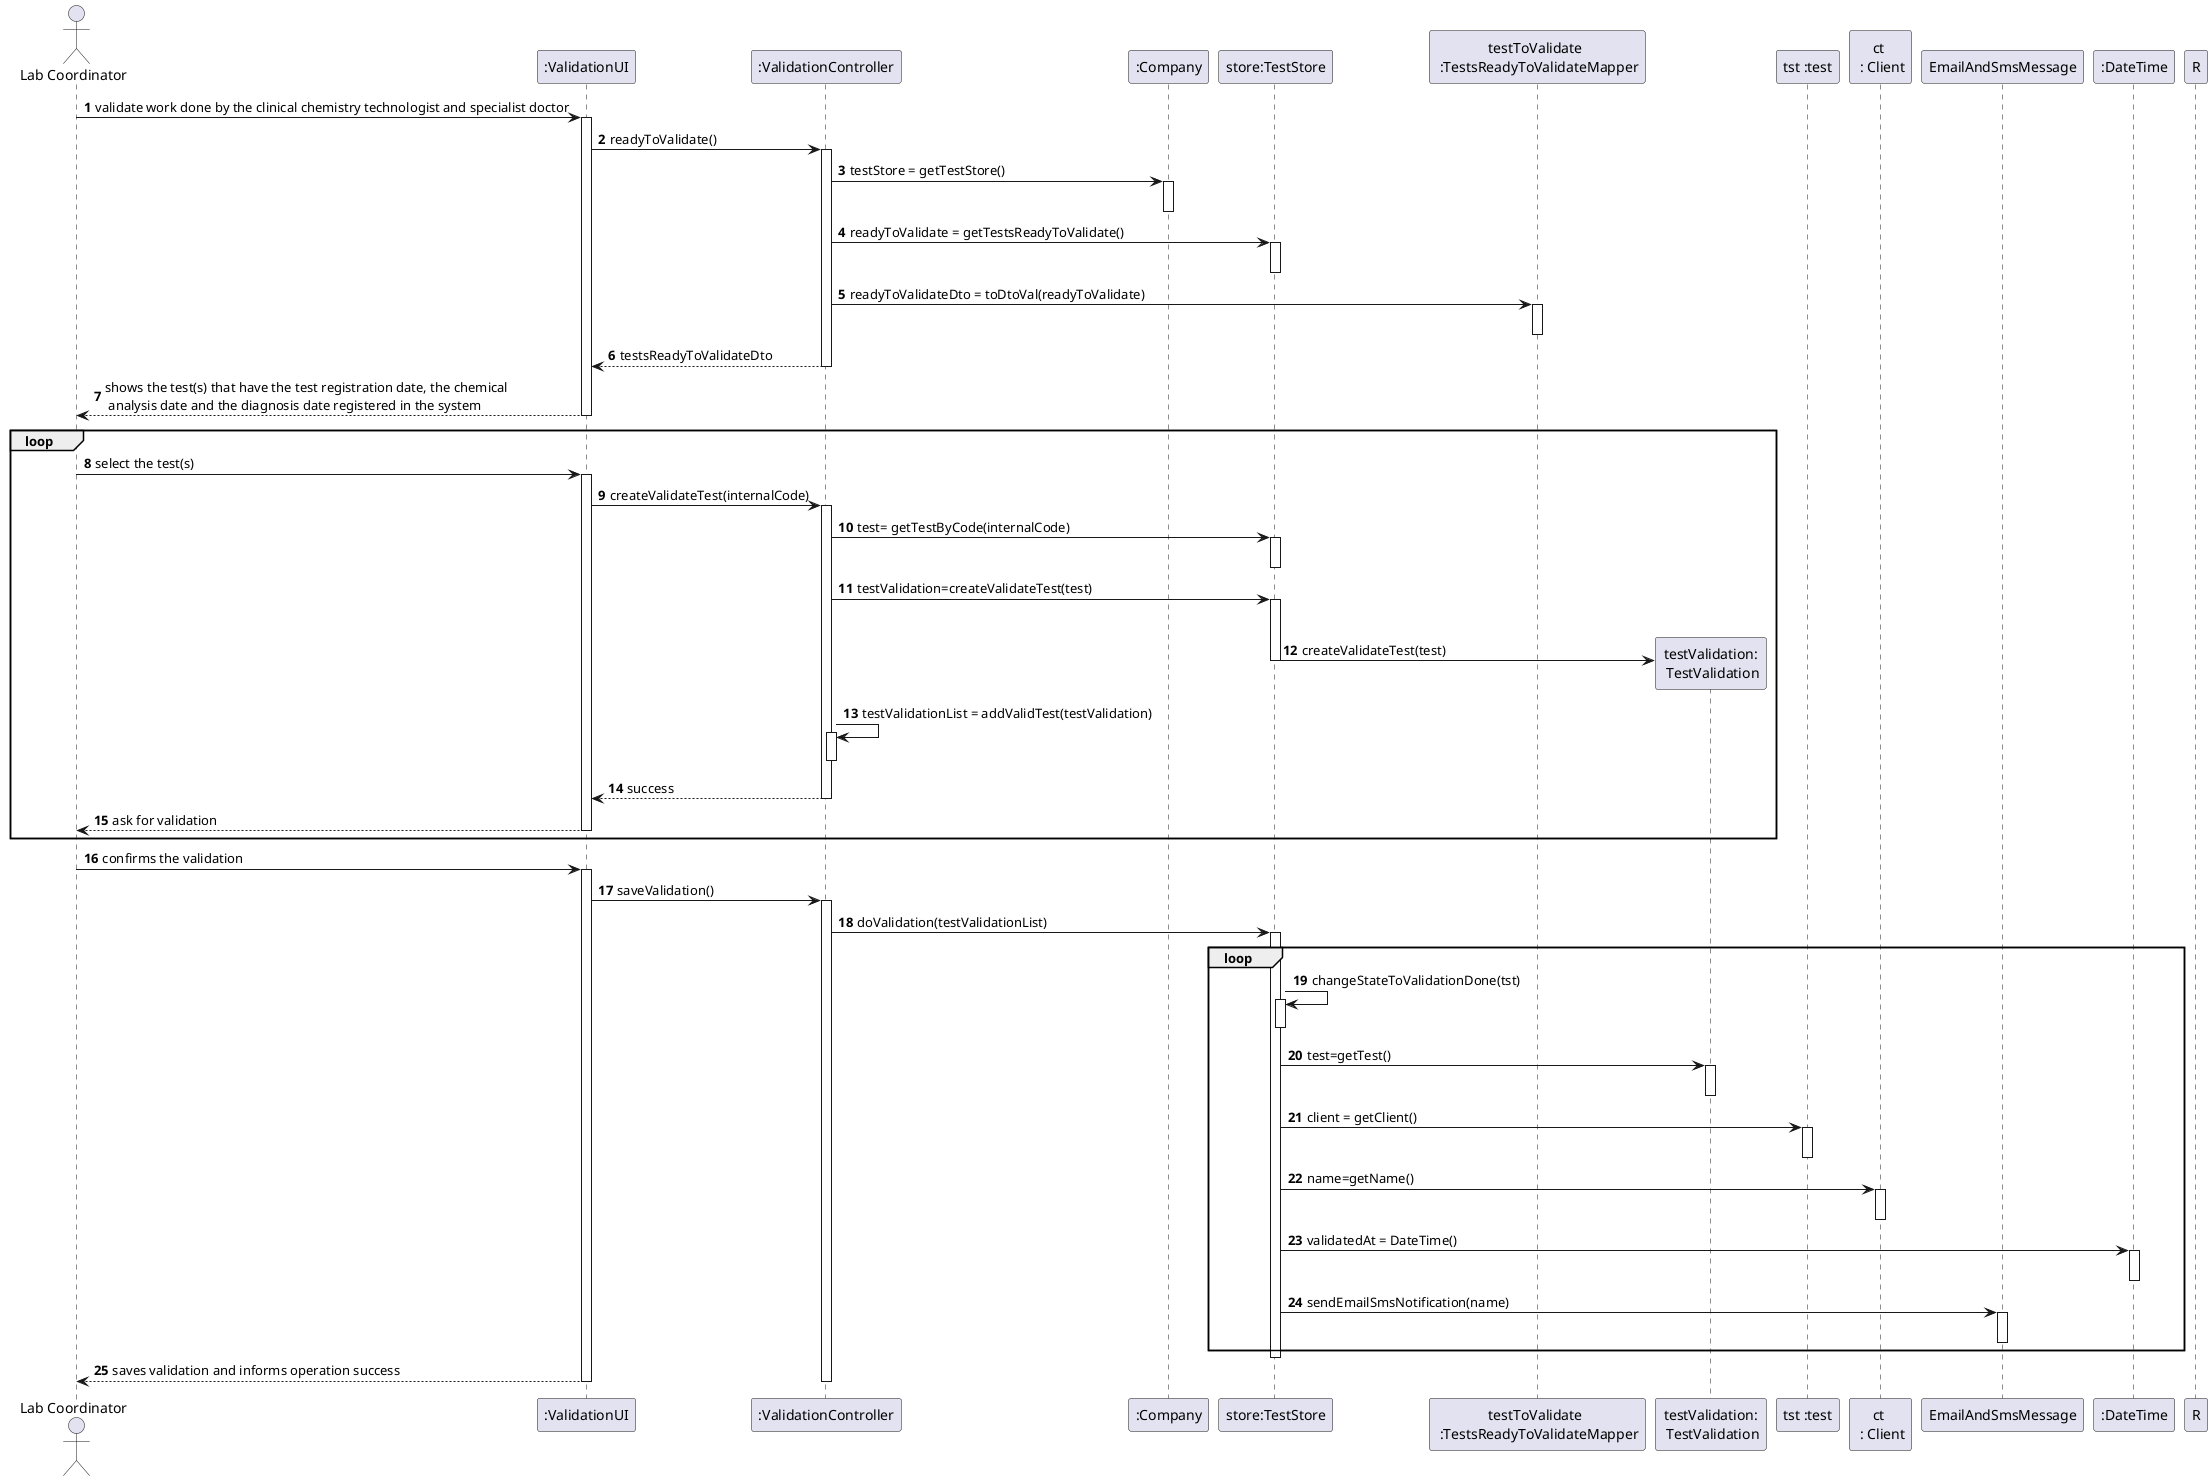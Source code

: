 @startuml
autonumber
'hide footbox
actor "Lab Coordinator" as LC

participant ":ValidationUI" as UI
participant ":ValidationController" as CTRL
participant ":Company" as C
participant "store:TestStore" as TS
participant "testToValidate \n :TestsReadyToValidateMapper" as TVM
participant "testValidation:\n TestValidation" as TV
participant "tst :test" as TST
participant "ct \n : Client" as CT
participant "EmailAndSmsMessage" as EM
participant ":DateTime" as DT

LC -> UI : validate work done by the clinical chemistry technologist and specialist doctor
activate UI
    UI -> CTRL : readyToValidate()
    activate CTRL
    CTRL -> C : testStore = getTestStore()
    activate C
    deactivate C
    CTRL -> TS : readyToValidate = getTestsReadyToValidate()
    activate TS
    deactivate TS
    CTRL -> TVM : readyToValidateDto = toDtoVal(readyToValidate)
    activate TVM
    deactivate TVM
    deactivate TVM
    CTRL --> UI : testsReadyToValidateDto
    deactivate CTRL
    UI --> LC : shows the test(s) that have the test registration date, the chemical\n analysis date and the diagnosis date registered in the system
deactivate UI
loop
LC -> UI : select the test(s)
activate UI

UI -> CTRL : createValidateTest(internalCode)
activate CTRL
CTRL -> TS : test= getTestByCode(internalCode)
activate TS
deactivate TS
CTRL -> TS : testValidation=createValidateTest(test)
activate TS
deactivate R
TS-> TV** : createValidateTest(test)
deactivate TS



CTRL -> CTRL : testValidationList = addValidTest(testValidation)
activate CTRL
deactivate CTRL
CTRL --> UI : success
deactivate CTRL

    UI --> LC : ask for validation
    deactivate CTRL
deactivate UI
end
LC -> UI : confirms the validation
activate UI
    UI -> CTRL : saveValidation()
    activate CTRL
    CTRL -> TS : doValidation(testValidationList)
    loop
    activate TS
    TS -> TS : changeStateToValidationDone(tst)
    activate TS
    deactivate TS
    TS -> TV : test=getTest()
    activate TV
    deactivate TV
    TS -> TST : client = getClient()
    activate TST
    deactivate TST
    TS -> CT : name=getName()
    activate CT
    deactivate CT
    TS -> DT : validatedAt = DateTime()
    activate DT
        deactivate DT
    TS -> EM : sendEmailSmsNotification(name)
    activate EM
        deactivate EM
   end


    deactivate TS


UI --> LC : saves validation and informs operation success
deactivate C
deactivate UI
deactivate CTRL

@enduml
